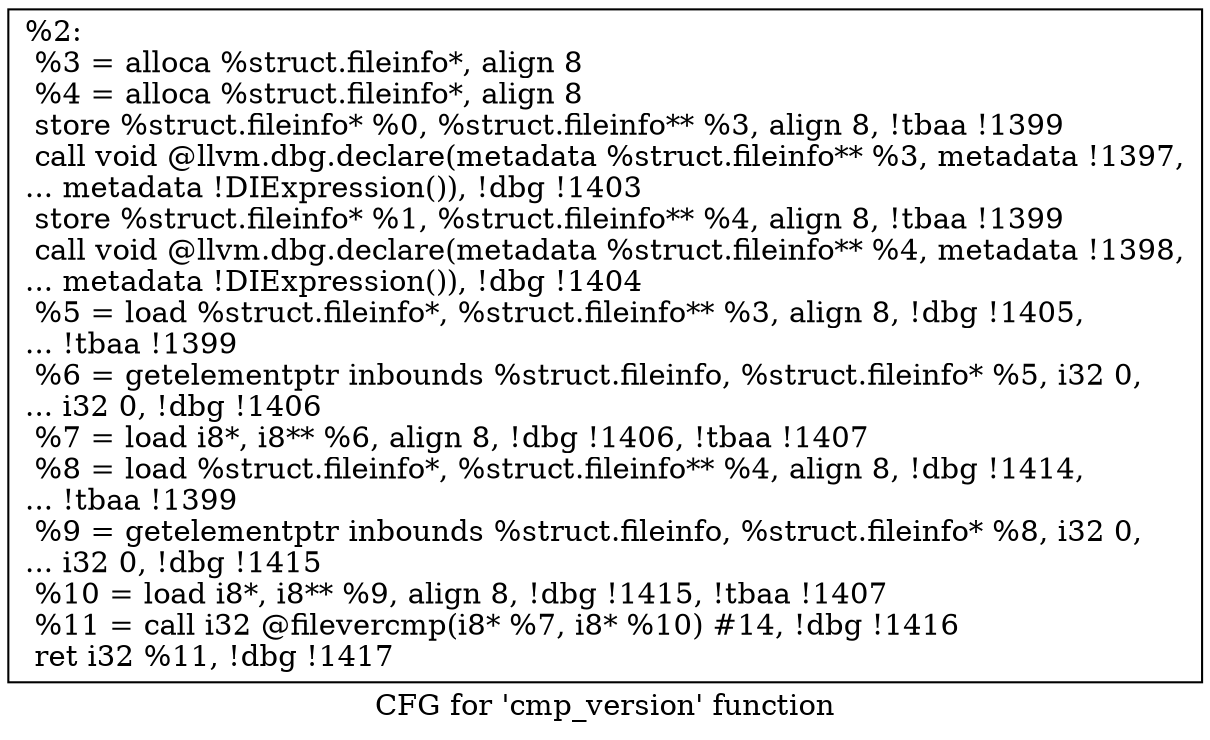 digraph "CFG for 'cmp_version' function" {
	label="CFG for 'cmp_version' function";

	Node0x2373830 [shape=record,label="{%2:\l  %3 = alloca %struct.fileinfo*, align 8\l  %4 = alloca %struct.fileinfo*, align 8\l  store %struct.fileinfo* %0, %struct.fileinfo** %3, align 8, !tbaa !1399\l  call void @llvm.dbg.declare(metadata %struct.fileinfo** %3, metadata !1397,\l... metadata !DIExpression()), !dbg !1403\l  store %struct.fileinfo* %1, %struct.fileinfo** %4, align 8, !tbaa !1399\l  call void @llvm.dbg.declare(metadata %struct.fileinfo** %4, metadata !1398,\l... metadata !DIExpression()), !dbg !1404\l  %5 = load %struct.fileinfo*, %struct.fileinfo** %3, align 8, !dbg !1405,\l... !tbaa !1399\l  %6 = getelementptr inbounds %struct.fileinfo, %struct.fileinfo* %5, i32 0,\l... i32 0, !dbg !1406\l  %7 = load i8*, i8** %6, align 8, !dbg !1406, !tbaa !1407\l  %8 = load %struct.fileinfo*, %struct.fileinfo** %4, align 8, !dbg !1414,\l... !tbaa !1399\l  %9 = getelementptr inbounds %struct.fileinfo, %struct.fileinfo* %8, i32 0,\l... i32 0, !dbg !1415\l  %10 = load i8*, i8** %9, align 8, !dbg !1415, !tbaa !1407\l  %11 = call i32 @filevercmp(i8* %7, i8* %10) #14, !dbg !1416\l  ret i32 %11, !dbg !1417\l}"];
}
